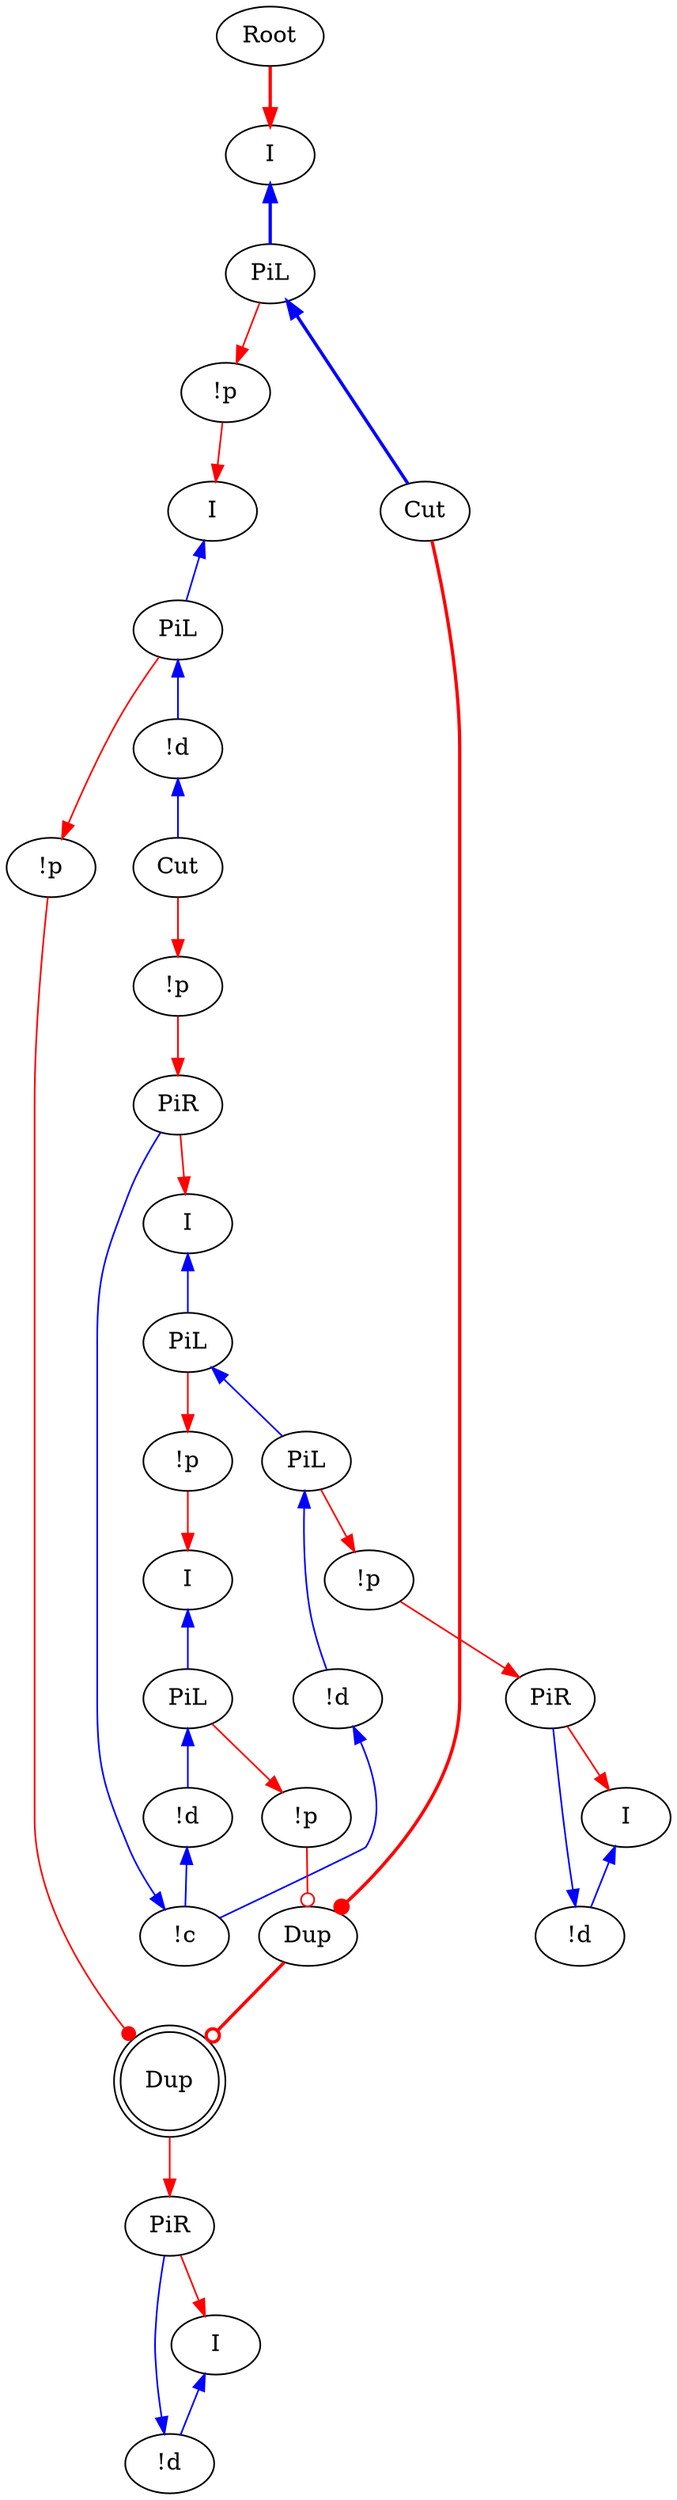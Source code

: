 digraph {
"Root0" [label="Root"]
"I0" [label="I"]
"!p0" [label="!p"]
"Cut0" [label="Cut"]
"PiR0" [label="PiR"]
"!c0" [label="!c"]
"!d0" [label="!d"]
"PiL0" [label="PiL"]
"PiL1" [label="PiL"]
"I1" [label="I"]
"PiR1" [label="PiR"]
"!d1" [label="!d"]
"I2" [label="I"]
"!p1" [label="!p"]
"PiR2" [label="PiR"]
"!d2" [label="!d"]
"I3" [label="I"]
"!p2" [label="!p"]
"!p3" [label="!p"]
"!d3" [label="!d"]
"PiL2" [label="PiL"]
"I4" [label="I"]
"!d4" [label="!d"]
"PiL3" [label="PiL"]
"I5" [label="I"]
"PiL4" [label="PiL"]
"!p4" [label="!p"]
"Dup2_0" [label="Dup",shape=doublecircle]
"!p5" [label="!p"]
"Dup3_0" [label="Dup"]
"Cut1" [label="Cut"]
"PiL2" -> "!p4"[color=red,tooltip="e100"]
"PiL3" -> "!d4"[color=blue,tooltip="e103",dir=back]
"I5" -> "PiL3"[color=blue,tooltip="e105",dir=back]
"PiL3" -> "!p5"[color=red,tooltip="e107"]
"!p4" -> "Dup2_0"[color=red,tooltip="e108",arrowhead=dot]
"Dup3_0" -> "Dup2_0"[color=red,tooltip="e109",arrowhead=odot,penwidth=2]
"Cut1" -> "Dup3_0"[color=red,tooltip="e110",arrowhead=dot,penwidth=2]
"!p5" -> "Dup3_0"[color=red,tooltip="e111",arrowhead=odot]
"!d3" -> "Cut0"[color=blue,tooltip="e23",dir=back]
"I0" -> "PiL4"[color=blue,tooltip="e32",penwidth=2,dir=back]
"PiL4" -> "!p2"[color=red,tooltip="e34"]
"Cut0" -> "!p0"[color=red,tooltip="e37"]
"!p0" -> "PiR0"[color=red,tooltip="e39"]
"!c0" -> "PiR0"[color=blue,tooltip="e41",dir=back]
"PiR0" -> "I1"[color=red,tooltip="e43"]
"!d0" -> "!c0"[color=blue,tooltip="e46",dir=back]
"!d4" -> "!c0"[color=blue,tooltip="e47",dir=back]
"PiL0" -> "!d0"[color=blue,tooltip="e49",dir=back]
"PiL1" -> "PiL0"[color=blue,tooltip="e51",dir=back]
"PiL0" -> "!p1"[color=red,tooltip="e53"]
"I1" -> "PiL1"[color=blue,tooltip="e55",dir=back]
"PiL1" -> "!p3"[color=red,tooltip="e57"]
"Dup2_0" -> "PiR1"[color=red,tooltip="e59"]
"!d1" -> "PiR1"[color=blue,tooltip="e67",dir=back]
"PiR1" -> "I2"[color=red,tooltip="e69"]
"I2" -> "!d1"[color=blue,tooltip="e79",dir=back]
"PiL4" -> "Cut1"[color=blue,tooltip="e83",penwidth=2,dir=back]
"!p1" -> "PiR2"[color=red,tooltip="e85"]
"!d2" -> "PiR2"[color=blue,tooltip="e87",dir=back]
"PiR2" -> "I3"[color=red,tooltip="e89"]
"I3" -> "!d2"[color=blue,tooltip="e91",dir=back]
"!p2" -> "I4"[color=red,tooltip="e92"]
"!p3" -> "I5"[color=red,tooltip="e95"]
"PiL2" -> "!d3"[color=blue,tooltip="e96",dir=back]
"I4" -> "PiL2"[color=blue,tooltip="e98",dir=back]
"Root0" -> "I0"[color=red,tooltip="rettop",penwidth=2]
}
